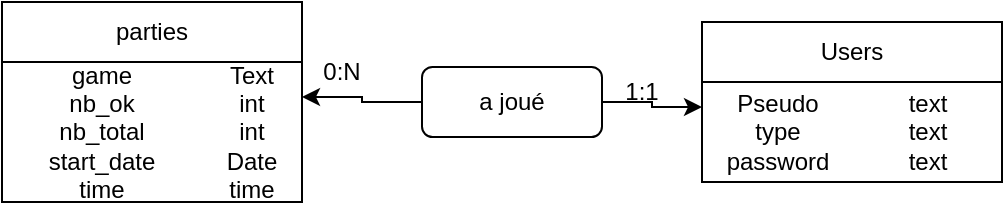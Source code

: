 <mxfile version="21.6.8" type="device">
  <diagram name="Page-1" id="b7xhK3Jw1wKL9daqyCEd">
    <mxGraphModel dx="1658" dy="828" grid="1" gridSize="10" guides="1" tooltips="1" connect="1" arrows="1" fold="1" page="1" pageScale="1" pageWidth="827" pageHeight="1169" math="0" shadow="0">
      <root>
        <mxCell id="0" />
        <mxCell id="1" parent="0" />
        <mxCell id="p03PLjXW8lwWdy36DZn_-5" value="" style="rounded=0;whiteSpace=wrap;html=1;" parent="1" vertex="1">
          <mxGeometry x="130" y="210" width="150" height="100" as="geometry" />
        </mxCell>
        <mxCell id="p03PLjXW8lwWdy36DZn_-6" value="parties" style="rounded=0;whiteSpace=wrap;html=1;" parent="1" vertex="1">
          <mxGeometry x="130" y="210" width="150" height="30" as="geometry" />
        </mxCell>
        <mxCell id="p03PLjXW8lwWdy36DZn_-9" value="game&lt;br&gt;nb_ok&lt;br&gt;nb_total&lt;br&gt;start_date&lt;br&gt;time" style="text;html=1;strokeColor=none;fillColor=none;align=center;verticalAlign=middle;whiteSpace=wrap;rounded=0;" parent="1" vertex="1">
          <mxGeometry x="130" y="240" width="100" height="70" as="geometry" />
        </mxCell>
        <mxCell id="p03PLjXW8lwWdy36DZn_-10" value="Text&lt;br&gt;int&lt;br&gt;int&lt;br&gt;Date&lt;br&gt;time" style="text;html=1;strokeColor=none;fillColor=none;align=center;verticalAlign=middle;whiteSpace=wrap;rounded=0;" parent="1" vertex="1">
          <mxGeometry x="230" y="240" width="50" height="70" as="geometry" />
        </mxCell>
        <mxCell id="jwBbPPsZbBXwGs0qg0u3-1" value="" style="rounded=0;whiteSpace=wrap;html=1;" parent="1" vertex="1">
          <mxGeometry x="480" y="220" width="150" height="80" as="geometry" />
        </mxCell>
        <mxCell id="jwBbPPsZbBXwGs0qg0u3-2" value="Users" style="rounded=0;whiteSpace=wrap;html=1;" parent="1" vertex="1">
          <mxGeometry x="480" y="220" width="150" height="30" as="geometry" />
        </mxCell>
        <mxCell id="jwBbPPsZbBXwGs0qg0u3-3" value="Pseudo&lt;br&gt;type&lt;br&gt;password" style="text;html=1;strokeColor=none;fillColor=none;align=center;verticalAlign=middle;whiteSpace=wrap;rounded=0;" parent="1" vertex="1">
          <mxGeometry x="480" y="250" width="76" height="50" as="geometry" />
        </mxCell>
        <mxCell id="jwBbPPsZbBXwGs0qg0u3-4" value="text&lt;br&gt;text&lt;br&gt;text" style="text;html=1;strokeColor=none;fillColor=none;align=center;verticalAlign=middle;whiteSpace=wrap;rounded=0;" parent="1" vertex="1">
          <mxGeometry x="556" y="250" width="74" height="50" as="geometry" />
        </mxCell>
        <mxCell id="jwBbPPsZbBXwGs0qg0u3-7" style="edgeStyle=orthogonalEdgeStyle;rounded=0;orthogonalLoop=1;jettySize=auto;html=1;exitX=0;exitY=0.5;exitDx=0;exitDy=0;entryX=1;entryY=0.25;entryDx=0;entryDy=0;" parent="1" source="jwBbPPsZbBXwGs0qg0u3-6" target="p03PLjXW8lwWdy36DZn_-10" edge="1">
          <mxGeometry relative="1" as="geometry" />
        </mxCell>
        <mxCell id="jwBbPPsZbBXwGs0qg0u3-9" style="edgeStyle=orthogonalEdgeStyle;rounded=0;orthogonalLoop=1;jettySize=auto;html=1;exitX=1;exitY=0.5;exitDx=0;exitDy=0;entryX=0;entryY=0.25;entryDx=0;entryDy=0;" parent="1" source="jwBbPPsZbBXwGs0qg0u3-6" target="jwBbPPsZbBXwGs0qg0u3-3" edge="1">
          <mxGeometry relative="1" as="geometry" />
        </mxCell>
        <mxCell id="jwBbPPsZbBXwGs0qg0u3-6" value="a joué" style="rounded=1;whiteSpace=wrap;html=1;" parent="1" vertex="1">
          <mxGeometry x="340" y="242.5" width="90" height="35" as="geometry" />
        </mxCell>
        <mxCell id="jwBbPPsZbBXwGs0qg0u3-8" value="0:N" style="text;html=1;strokeColor=none;fillColor=none;align=center;verticalAlign=middle;whiteSpace=wrap;rounded=0;" parent="1" vertex="1">
          <mxGeometry x="270" y="230" width="60" height="30" as="geometry" />
        </mxCell>
        <mxCell id="jwBbPPsZbBXwGs0qg0u3-10" value="1:1" style="text;html=1;strokeColor=none;fillColor=none;align=center;verticalAlign=middle;whiteSpace=wrap;rounded=0;" parent="1" vertex="1">
          <mxGeometry x="420" y="240" width="60" height="30" as="geometry" />
        </mxCell>
      </root>
    </mxGraphModel>
  </diagram>
</mxfile>
